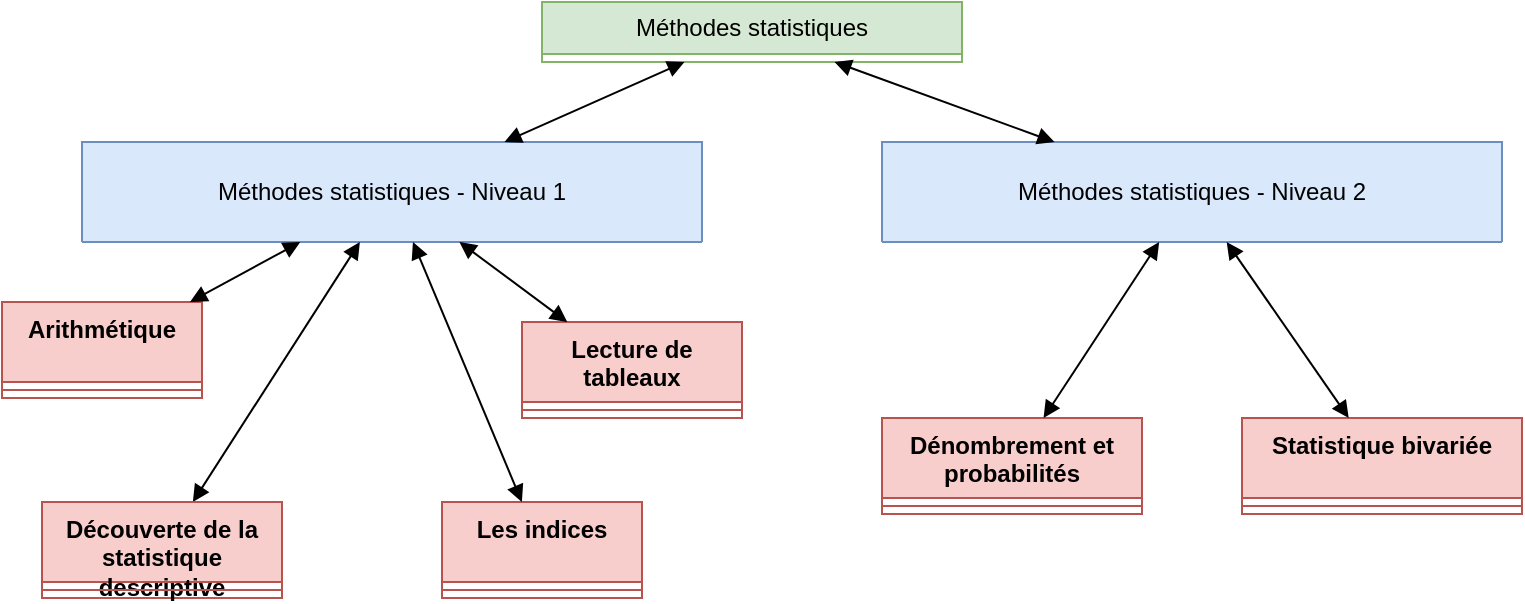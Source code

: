 <mxfile version="24.7.16">
  <diagram name="Page-1" id="TVbX9KgjACldvgUGH_jM">
    <mxGraphModel dx="794" dy="386" grid="1" gridSize="10" guides="1" tooltips="1" connect="1" arrows="1" fold="1" page="1" pageScale="1" pageWidth="827" pageHeight="1169" math="0" shadow="0">
      <root>
        <mxCell id="0" />
        <mxCell id="1" parent="0" />
        <mxCell id="oGcL695DofoNEhs4g2Zo-6" value="Méthodes statistiques" style="swimlane;fontStyle=0;childLayout=stackLayout;horizontal=1;startSize=26;fillColor=#d5e8d4;horizontalStack=0;resizeParent=1;resizeParentMax=0;resizeLast=0;collapsible=1;marginBottom=0;whiteSpace=wrap;html=1;strokeColor=#82b366;" parent="1" vertex="1" collapsed="1">
          <mxGeometry x="290" y="10" width="210" height="30" as="geometry">
            <mxRectangle x="320" y="10" width="200" height="52" as="alternateBounds" />
          </mxGeometry>
        </mxCell>
        <mxCell id="oGcL695DofoNEhs4g2Zo-7" value="+ description: type" style="text;strokeColor=none;fillColor=none;align=left;verticalAlign=top;spacingLeft=4;spacingRight=4;overflow=hidden;rotatable=0;points=[[0,0.5],[1,0.5]];portConstraint=eastwest;whiteSpace=wrap;html=1;" parent="oGcL695DofoNEhs4g2Zo-6" vertex="1">
          <mxGeometry y="26" width="200" height="26" as="geometry" />
        </mxCell>
        <mxCell id="oGcL695DofoNEhs4g2Zo-15" value="Méthodes statistiques - Niveau 1" style="swimlane;fontStyle=0;childLayout=stackLayout;horizontal=1;startSize=50;fillColor=#dae8fc;horizontalStack=0;resizeParent=1;resizeParentMax=0;resizeLast=0;collapsible=1;marginBottom=0;whiteSpace=wrap;html=1;strokeColor=#6c8ebf;" parent="1" vertex="1" collapsed="1">
          <mxGeometry x="60" y="80" width="310" height="50" as="geometry">
            <mxRectangle x="350" y="670" width="140" height="128" as="alternateBounds" />
          </mxGeometry>
        </mxCell>
        <mxCell id="oGcL695DofoNEhs4g2Zo-16" value="+ niveau : 2" style="text;strokeColor=none;fillColor=none;align=left;verticalAlign=top;spacingLeft=4;spacingRight=4;overflow=hidden;rotatable=0;points=[[0,0.5],[1,0.5]];portConstraint=eastwest;whiteSpace=wrap;html=1;" parent="oGcL695DofoNEhs4g2Zo-15" vertex="1">
          <mxGeometry y="50" width="140" height="26" as="geometry" />
        </mxCell>
        <mxCell id="oGcL695DofoNEhs4g2Zo-17" value="+ objectifs: type" style="text;strokeColor=none;fillColor=none;align=left;verticalAlign=top;spacingLeft=4;spacingRight=4;overflow=hidden;rotatable=0;points=[[0,0.5],[1,0.5]];portConstraint=eastwest;whiteSpace=wrap;html=1;" parent="oGcL695DofoNEhs4g2Zo-15" vertex="1">
          <mxGeometry y="76" width="140" height="26" as="geometry" />
        </mxCell>
        <mxCell id="oGcL695DofoNEhs4g2Zo-18" value="+ durée: 3-4 heures" style="text;strokeColor=none;fillColor=none;align=left;verticalAlign=top;spacingLeft=4;spacingRight=4;overflow=hidden;rotatable=0;points=[[0,0.5],[1,0.5]];portConstraint=eastwest;whiteSpace=wrap;html=1;" parent="oGcL695DofoNEhs4g2Zo-15" vertex="1">
          <mxGeometry y="102" width="140" height="26" as="geometry" />
        </mxCell>
        <mxCell id="M_tgrwhZa5VNIvvHF0bR-32" value="Arithmétique" style="swimlane;fontStyle=1;align=center;verticalAlign=top;childLayout=stackLayout;horizontal=1;startSize=40;horizontalStack=0;resizeParent=1;resizeParentMax=0;resizeLast=0;collapsible=1;marginBottom=0;whiteSpace=wrap;html=1;fillColor=#f8cecc;strokeColor=#b85450;" parent="1" vertex="1">
          <mxGeometry x="20" y="160" width="100" height="48" as="geometry" />
        </mxCell>
        <mxCell id="M_tgrwhZa5VNIvvHF0bR-33" value="&lt;div&gt;1 didacti&lt;/div&gt;" style="text;strokeColor=none;fillColor=none;align=left;verticalAlign=top;spacingLeft=4;spacingRight=4;overflow=hidden;rotatable=0;points=[[0,0.5],[1,0.5]];portConstraint=eastwest;whiteSpace=wrap;html=1;" parent="M_tgrwhZa5VNIvvHF0bR-32" vertex="1">
          <mxGeometry y="40" width="100" as="geometry" />
        </mxCell>
        <mxCell id="M_tgrwhZa5VNIvvHF0bR-34" value="" style="line;strokeWidth=1;fillColor=none;align=left;verticalAlign=middle;spacingTop=-1;spacingLeft=3;spacingRight=3;rotatable=0;labelPosition=right;points=[];portConstraint=eastwest;strokeColor=inherit;" parent="M_tgrwhZa5VNIvvHF0bR-32" vertex="1">
          <mxGeometry y="40" width="100" height="8" as="geometry" />
        </mxCell>
        <mxCell id="M_tgrwhZa5VNIvvHF0bR-35" value="" style="endArrow=block;startArrow=block;endFill=1;startFill=1;html=1;rounded=0;" parent="1" source="oGcL695DofoNEhs4g2Zo-15" target="M_tgrwhZa5VNIvvHF0bR-32" edge="1">
          <mxGeometry width="160" relative="1" as="geometry">
            <mxPoint x="394.5" y="380" as="sourcePoint" />
            <mxPoint x="394.5" y="505" as="targetPoint" />
          </mxGeometry>
        </mxCell>
        <mxCell id="M_tgrwhZa5VNIvvHF0bR-36" value="" style="endArrow=block;startArrow=block;endFill=1;startFill=1;html=1;rounded=0;" parent="1" source="oGcL695DofoNEhs4g2Zo-15" target="t3XVpiBwM0hyzEMl5jXf-9" edge="1">
          <mxGeometry width="160" relative="1" as="geometry">
            <mxPoint x="324" y="340" as="sourcePoint" />
            <mxPoint x="126.594" y="288" as="targetPoint" />
            <Array as="points" />
          </mxGeometry>
        </mxCell>
        <mxCell id="t3XVpiBwM0hyzEMl5jXf-1" value="Méthodes statistiques - Niveau 2" style="swimlane;fontStyle=0;childLayout=stackLayout;horizontal=1;startSize=50;fillColor=#dae8fc;horizontalStack=0;resizeParent=1;resizeParentMax=0;resizeLast=0;collapsible=1;marginBottom=0;whiteSpace=wrap;html=1;strokeColor=#6c8ebf;" parent="1" vertex="1" collapsed="1">
          <mxGeometry x="460" y="80" width="310" height="50" as="geometry">
            <mxRectangle x="350" y="670" width="140" height="128" as="alternateBounds" />
          </mxGeometry>
        </mxCell>
        <mxCell id="t3XVpiBwM0hyzEMl5jXf-2" value="+ niveau : 2" style="text;strokeColor=none;fillColor=none;align=left;verticalAlign=top;spacingLeft=4;spacingRight=4;overflow=hidden;rotatable=0;points=[[0,0.5],[1,0.5]];portConstraint=eastwest;whiteSpace=wrap;html=1;" parent="t3XVpiBwM0hyzEMl5jXf-1" vertex="1">
          <mxGeometry y="50" width="140" height="26" as="geometry" />
        </mxCell>
        <mxCell id="t3XVpiBwM0hyzEMl5jXf-3" value="+ objectifs: type" style="text;strokeColor=none;fillColor=none;align=left;verticalAlign=top;spacingLeft=4;spacingRight=4;overflow=hidden;rotatable=0;points=[[0,0.5],[1,0.5]];portConstraint=eastwest;whiteSpace=wrap;html=1;" parent="t3XVpiBwM0hyzEMl5jXf-1" vertex="1">
          <mxGeometry y="76" width="140" height="26" as="geometry" />
        </mxCell>
        <mxCell id="t3XVpiBwM0hyzEMl5jXf-4" value="+ durée: 3-4 heures" style="text;strokeColor=none;fillColor=none;align=left;verticalAlign=top;spacingLeft=4;spacingRight=4;overflow=hidden;rotatable=0;points=[[0,0.5],[1,0.5]];portConstraint=eastwest;whiteSpace=wrap;html=1;" parent="t3XVpiBwM0hyzEMl5jXf-1" vertex="1">
          <mxGeometry y="102" width="140" height="26" as="geometry" />
        </mxCell>
        <mxCell id="t3XVpiBwM0hyzEMl5jXf-5" value="Lecture de tableaux" style="swimlane;fontStyle=1;align=center;verticalAlign=top;childLayout=stackLayout;horizontal=1;startSize=40;horizontalStack=0;resizeParent=1;resizeParentMax=0;resizeLast=0;collapsible=1;marginBottom=0;whiteSpace=wrap;html=1;fillColor=#f8cecc;strokeColor=#b85450;" parent="1" vertex="1">
          <mxGeometry x="280" y="170" width="110" height="48" as="geometry" />
        </mxCell>
        <mxCell id="t3XVpiBwM0hyzEMl5jXf-6" value="un feedback" style="text;strokeColor=none;fillColor=none;align=left;verticalAlign=top;spacingLeft=4;spacingRight=4;overflow=hidden;rotatable=0;points=[[0,0.5],[1,0.5]];portConstraint=eastwest;whiteSpace=wrap;html=1;" parent="t3XVpiBwM0hyzEMl5jXf-5" vertex="1">
          <mxGeometry y="40" width="110" as="geometry" />
        </mxCell>
        <mxCell id="t3XVpiBwM0hyzEMl5jXf-7" value="" style="line;strokeWidth=1;fillColor=none;align=left;verticalAlign=middle;spacingTop=-1;spacingLeft=3;spacingRight=3;rotatable=0;labelPosition=right;points=[];portConstraint=eastwest;strokeColor=inherit;" parent="t3XVpiBwM0hyzEMl5jXf-5" vertex="1">
          <mxGeometry y="40" width="110" height="8" as="geometry" />
        </mxCell>
        <mxCell id="t3XVpiBwM0hyzEMl5jXf-12" value="Les indices" style="swimlane;fontStyle=1;align=center;verticalAlign=top;childLayout=stackLayout;horizontal=1;startSize=40;horizontalStack=0;resizeParent=1;resizeParentMax=0;resizeLast=0;collapsible=1;marginBottom=0;whiteSpace=wrap;html=1;fillColor=#f8cecc;strokeColor=#b85450;" parent="1" vertex="1">
          <mxGeometry x="240" y="260" width="100" height="48" as="geometry" />
        </mxCell>
        <mxCell id="t3XVpiBwM0hyzEMl5jXf-13" value="&lt;div&gt;1 didacti&lt;/div&gt;" style="text;strokeColor=none;fillColor=none;align=left;verticalAlign=top;spacingLeft=4;spacingRight=4;overflow=hidden;rotatable=0;points=[[0,0.5],[1,0.5]];portConstraint=eastwest;whiteSpace=wrap;html=1;" parent="t3XVpiBwM0hyzEMl5jXf-12" vertex="1">
          <mxGeometry y="40" width="100" as="geometry" />
        </mxCell>
        <mxCell id="t3XVpiBwM0hyzEMl5jXf-14" value="" style="line;strokeWidth=1;fillColor=none;align=left;verticalAlign=middle;spacingTop=-1;spacingLeft=3;spacingRight=3;rotatable=0;labelPosition=right;points=[];portConstraint=eastwest;strokeColor=inherit;" parent="t3XVpiBwM0hyzEMl5jXf-12" vertex="1">
          <mxGeometry y="40" width="100" height="8" as="geometry" />
        </mxCell>
        <mxCell id="t3XVpiBwM0hyzEMl5jXf-15" value="" style="endArrow=block;startArrow=block;endFill=1;startFill=1;html=1;rounded=0;" parent="1" source="oGcL695DofoNEhs4g2Zo-15" target="t3XVpiBwM0hyzEMl5jXf-5" edge="1">
          <mxGeometry width="160" relative="1" as="geometry">
            <mxPoint x="213" y="140" as="sourcePoint" />
            <mxPoint x="136.594" y="298" as="targetPoint" />
            <Array as="points" />
          </mxGeometry>
        </mxCell>
        <mxCell id="t3XVpiBwM0hyzEMl5jXf-9" value="Découverte de la statistique descriptive" style="swimlane;fontStyle=1;align=center;verticalAlign=top;childLayout=stackLayout;horizontal=1;startSize=40;horizontalStack=0;resizeParent=1;resizeParentMax=0;resizeLast=0;collapsible=1;marginBottom=0;whiteSpace=wrap;html=1;fillColor=#f8cecc;strokeColor=#b85450;" parent="1" vertex="1">
          <mxGeometry x="40" y="260" width="120" height="48" as="geometry" />
        </mxCell>
        <mxCell id="t3XVpiBwM0hyzEMl5jXf-10" value="&lt;div&gt;1 didacti&lt;/div&gt;" style="text;strokeColor=none;fillColor=none;align=left;verticalAlign=top;spacingLeft=4;spacingRight=4;overflow=hidden;rotatable=0;points=[[0,0.5],[1,0.5]];portConstraint=eastwest;whiteSpace=wrap;html=1;" parent="t3XVpiBwM0hyzEMl5jXf-9" vertex="1">
          <mxGeometry y="40" width="120" as="geometry" />
        </mxCell>
        <mxCell id="t3XVpiBwM0hyzEMl5jXf-11" value="" style="line;strokeWidth=1;fillColor=none;align=left;verticalAlign=middle;spacingTop=-1;spacingLeft=3;spacingRight=3;rotatable=0;labelPosition=right;points=[];portConstraint=eastwest;strokeColor=inherit;" parent="t3XVpiBwM0hyzEMl5jXf-9" vertex="1">
          <mxGeometry y="40" width="120" height="8" as="geometry" />
        </mxCell>
        <mxCell id="t3XVpiBwM0hyzEMl5jXf-16" value="" style="endArrow=block;startArrow=block;endFill=1;startFill=1;html=1;rounded=0;" parent="1" source="oGcL695DofoNEhs4g2Zo-15" target="t3XVpiBwM0hyzEMl5jXf-12" edge="1">
          <mxGeometry width="160" relative="1" as="geometry">
            <mxPoint x="206" y="140" as="sourcePoint" />
            <mxPoint x="98" y="280" as="targetPoint" />
            <Array as="points" />
          </mxGeometry>
        </mxCell>
        <mxCell id="t3XVpiBwM0hyzEMl5jXf-17" value="Dénombrement et probabilités" style="swimlane;fontStyle=1;align=center;verticalAlign=top;childLayout=stackLayout;horizontal=1;startSize=40;horizontalStack=0;resizeParent=1;resizeParentMax=0;resizeLast=0;collapsible=1;marginBottom=0;whiteSpace=wrap;html=1;fillColor=#f8cecc;strokeColor=#b85450;" parent="1" vertex="1">
          <mxGeometry x="460" y="218" width="130" height="48" as="geometry" />
        </mxCell>
        <mxCell id="t3XVpiBwM0hyzEMl5jXf-18" value="&lt;div&gt;1 didacti&lt;/div&gt;" style="text;strokeColor=none;fillColor=none;align=left;verticalAlign=top;spacingLeft=4;spacingRight=4;overflow=hidden;rotatable=0;points=[[0,0.5],[1,0.5]];portConstraint=eastwest;whiteSpace=wrap;html=1;" parent="t3XVpiBwM0hyzEMl5jXf-17" vertex="1">
          <mxGeometry y="40" width="130" as="geometry" />
        </mxCell>
        <mxCell id="t3XVpiBwM0hyzEMl5jXf-19" value="" style="line;strokeWidth=1;fillColor=none;align=left;verticalAlign=middle;spacingTop=-1;spacingLeft=3;spacingRight=3;rotatable=0;labelPosition=right;points=[];portConstraint=eastwest;strokeColor=inherit;" parent="t3XVpiBwM0hyzEMl5jXf-17" vertex="1">
          <mxGeometry y="40" width="130" height="8" as="geometry" />
        </mxCell>
        <mxCell id="t3XVpiBwM0hyzEMl5jXf-20" value="Statistique bivariée" style="swimlane;fontStyle=1;align=center;verticalAlign=top;childLayout=stackLayout;horizontal=1;startSize=40;horizontalStack=0;resizeParent=1;resizeParentMax=0;resizeLast=0;collapsible=1;marginBottom=0;whiteSpace=wrap;html=1;fillColor=#f8cecc;strokeColor=#b85450;" parent="1" vertex="1">
          <mxGeometry x="640" y="218" width="140" height="48" as="geometry" />
        </mxCell>
        <mxCell id="t3XVpiBwM0hyzEMl5jXf-21" value="&lt;div&gt;1 didacti&lt;/div&gt;" style="text;strokeColor=none;fillColor=none;align=left;verticalAlign=top;spacingLeft=4;spacingRight=4;overflow=hidden;rotatable=0;points=[[0,0.5],[1,0.5]];portConstraint=eastwest;whiteSpace=wrap;html=1;" parent="t3XVpiBwM0hyzEMl5jXf-20" vertex="1">
          <mxGeometry y="40" width="140" as="geometry" />
        </mxCell>
        <mxCell id="t3XVpiBwM0hyzEMl5jXf-22" value="" style="line;strokeWidth=1;fillColor=none;align=left;verticalAlign=middle;spacingTop=-1;spacingLeft=3;spacingRight=3;rotatable=0;labelPosition=right;points=[];portConstraint=eastwest;strokeColor=inherit;" parent="t3XVpiBwM0hyzEMl5jXf-20" vertex="1">
          <mxGeometry y="40" width="140" height="8" as="geometry" />
        </mxCell>
        <mxCell id="t3XVpiBwM0hyzEMl5jXf-23" value="" style="endArrow=block;startArrow=block;endFill=1;startFill=1;html=1;rounded=0;" parent="1" source="t3XVpiBwM0hyzEMl5jXf-1" target="t3XVpiBwM0hyzEMl5jXf-17" edge="1">
          <mxGeometry width="160" relative="1" as="geometry">
            <mxPoint x="209" y="140" as="sourcePoint" />
            <mxPoint x="125" y="270" as="targetPoint" />
            <Array as="points" />
          </mxGeometry>
        </mxCell>
        <mxCell id="t3XVpiBwM0hyzEMl5jXf-24" value="" style="endArrow=block;startArrow=block;endFill=1;startFill=1;html=1;rounded=0;" parent="1" source="t3XVpiBwM0hyzEMl5jXf-1" target="t3XVpiBwM0hyzEMl5jXf-20" edge="1">
          <mxGeometry width="160" relative="1" as="geometry">
            <mxPoint x="606" y="140" as="sourcePoint" />
            <mxPoint x="538" y="228" as="targetPoint" />
            <Array as="points" />
          </mxGeometry>
        </mxCell>
        <mxCell id="t3XVpiBwM0hyzEMl5jXf-25" value="" style="endArrow=block;startArrow=block;endFill=1;startFill=1;html=1;rounded=0;" parent="1" source="oGcL695DofoNEhs4g2Zo-6" target="oGcL695DofoNEhs4g2Zo-15" edge="1">
          <mxGeometry width="160" relative="1" as="geometry">
            <mxPoint x="209" y="140" as="sourcePoint" />
            <mxPoint x="125" y="270" as="targetPoint" />
            <Array as="points" />
          </mxGeometry>
        </mxCell>
        <mxCell id="t3XVpiBwM0hyzEMl5jXf-26" value="" style="endArrow=block;startArrow=block;endFill=1;startFill=1;html=1;rounded=0;" parent="1" source="oGcL695DofoNEhs4g2Zo-6" target="t3XVpiBwM0hyzEMl5jXf-1" edge="1">
          <mxGeometry width="160" relative="1" as="geometry">
            <mxPoint x="371" y="50" as="sourcePoint" />
            <mxPoint x="281" y="90" as="targetPoint" />
            <Array as="points" />
          </mxGeometry>
        </mxCell>
      </root>
    </mxGraphModel>
  </diagram>
</mxfile>
